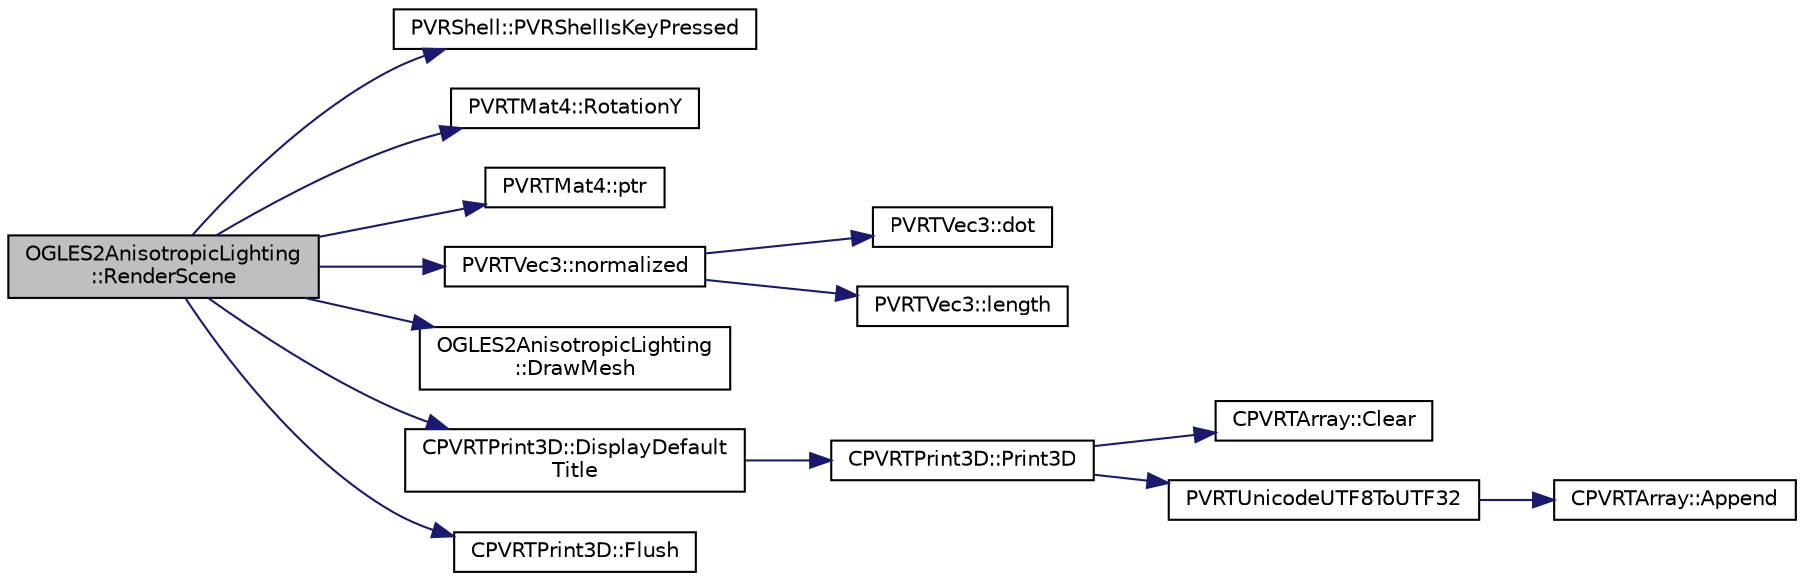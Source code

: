 digraph "OGLES2AnisotropicLighting::RenderScene"
{
  edge [fontname="Helvetica",fontsize="10",labelfontname="Helvetica",labelfontsize="10"];
  node [fontname="Helvetica",fontsize="10",shape=record];
  rankdir="LR";
  Node1 [label="OGLES2AnisotropicLighting\l::RenderScene",height=0.2,width=0.4,color="black", fillcolor="grey75", style="filled", fontcolor="black"];
  Node1 -> Node2 [color="midnightblue",fontsize="10",style="solid"];
  Node2 [label="PVRShell::PVRShellIsKeyPressed",height=0.2,width=0.4,color="black", fillcolor="white", style="filled",URL="$class_p_v_r_shell.html#a3771f847321dbc7aa5a9d8647c49b38b",tooltip="Check if a key was pressed. "];
  Node1 -> Node3 [color="midnightblue",fontsize="10",style="solid"];
  Node3 [label="PVRTMat4::RotationY",height=0.2,width=0.4,color="black", fillcolor="white", style="filled",URL="$struct_p_v_r_t_mat4.html#ae963b3a45f031ed3eb6c56f4ce9e5426",tooltip="Calculates a matrix corresponding to a rotation of angle degrees about the Y axis. "];
  Node1 -> Node4 [color="midnightblue",fontsize="10",style="solid"];
  Node4 [label="PVRTMat4::ptr",height=0.2,width=0.4,color="black", fillcolor="white", style="filled",URL="$struct_p_v_r_t_mat4.html#a1bcd0a1b62fa95a853b32ce18429c366",tooltip="Calculates transpose of this matrix. "];
  Node1 -> Node5 [color="midnightblue",fontsize="10",style="solid"];
  Node5 [label="PVRTVec3::normalized",height=0.2,width=0.4,color="black", fillcolor="white", style="filled",URL="$struct_p_v_r_t_vec3.html#ac5c54e180c246587037d2f7fa2c4d12d",tooltip="returns a normalized vector of the same direction as this vector "];
  Node5 -> Node6 [color="midnightblue",fontsize="10",style="solid"];
  Node6 [label="PVRTVec3::dot",height=0.2,width=0.4,color="black", fillcolor="white", style="filled",URL="$struct_p_v_r_t_vec3.html#af9156c21175c3f3b04fb11295f336623",tooltip="calculate the scalar product of two PVRTVec3s "];
  Node5 -> Node7 [color="midnightblue",fontsize="10",style="solid"];
  Node7 [label="PVRTVec3::length",height=0.2,width=0.4,color="black", fillcolor="white", style="filled",URL="$struct_p_v_r_t_vec3.html#aa2c1f573d504ea9ebe52d112cfd91222",tooltip="calculates the magnitude of the vector "];
  Node1 -> Node8 [color="midnightblue",fontsize="10",style="solid"];
  Node8 [label="OGLES2AnisotropicLighting\l::DrawMesh",height=0.2,width=0.4,color="black", fillcolor="white", style="filled",URL="$class_o_g_l_e_s2_anisotropic_lighting.html#a91ef3b2aaedb14692573516830eb26c1"];
  Node1 -> Node9 [color="midnightblue",fontsize="10",style="solid"];
  Node9 [label="CPVRTPrint3D::DisplayDefault\lTitle",height=0.2,width=0.4,color="black", fillcolor="white", style="filled",URL="$class_c_p_v_r_t_print3_d.html#a2bccb1ef64d69a433696094987799d79",tooltip="Creates a default title with predefined position and colours. It displays as well company logos when ..."];
  Node9 -> Node10 [color="midnightblue",fontsize="10",style="solid"];
  Node10 [label="CPVRTPrint3D::Print3D",height=0.2,width=0.4,color="black", fillcolor="white", style="filled",URL="$class_c_p_v_r_t_print3_d.html#afd98a5ba4e3f9183ceb615566a64f843",tooltip="Display 3D text on screen. CPVRTPrint3D::SetTextures(...) must have been called beforehand. This function accepts formatting in the printf way. "];
  Node10 -> Node11 [color="midnightblue",fontsize="10",style="solid"];
  Node11 [label="CPVRTArray::Clear",height=0.2,width=0.4,color="black", fillcolor="white", style="filled",URL="$class_c_p_v_r_t_array.html#ad1e3c37b05d484c9e5598899d6611440",tooltip="Clears the array. "];
  Node10 -> Node12 [color="midnightblue",fontsize="10",style="solid"];
  Node12 [label="PVRTUnicodeUTF8ToUTF32",height=0.2,width=0.4,color="black", fillcolor="white", style="filled",URL="$_p_v_r_t_unicode_8h.html#a54150f433be76ed547efa36329d48341",tooltip="Decodes a UTF8-encoded string in to Unicode code points (UTF32). If pUTF8 is not null terminated..."];
  Node12 -> Node13 [color="midnightblue",fontsize="10",style="solid"];
  Node13 [label="CPVRTArray::Append",height=0.2,width=0.4,color="black", fillcolor="white", style="filled",URL="$class_c_p_v_r_t_array.html#a1af5aeb05badf2783dbc7ec5b98cead2",tooltip="Appends an element to the end of the array, expanding it if necessary. "];
  Node1 -> Node14 [color="midnightblue",fontsize="10",style="solid"];
  Node14 [label="CPVRTPrint3D::Flush",height=0.2,width=0.4,color="black", fillcolor="white", style="filled",URL="$class_c_p_v_r_t_print3_d.html#ad7d1d707351cc84ec0614487e4acc6b1",tooltip="Flushes all the print text commands. "];
}
